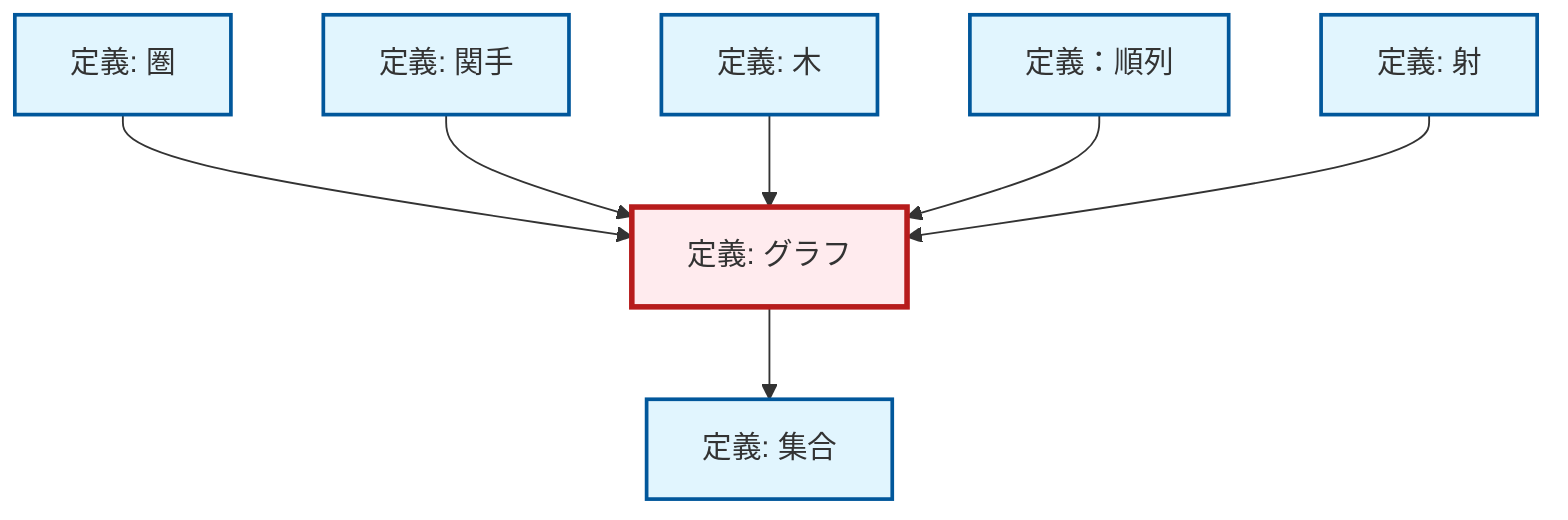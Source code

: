 graph TD
    classDef definition fill:#e1f5fe,stroke:#01579b,stroke-width:2px
    classDef theorem fill:#f3e5f5,stroke:#4a148c,stroke-width:2px
    classDef axiom fill:#fff3e0,stroke:#e65100,stroke-width:2px
    classDef example fill:#e8f5e9,stroke:#1b5e20,stroke-width:2px
    classDef current fill:#ffebee,stroke:#b71c1c,stroke-width:3px
    def-permutation["定義：順列"]:::definition
    def-set["定義: 集合"]:::definition
    def-morphism["定義: 射"]:::definition
    def-graph["定義: グラフ"]:::definition
    def-functor["定義: 関手"]:::definition
    def-tree["定義: 木"]:::definition
    def-category["定義: 圏"]:::definition
    def-category --> def-graph
    def-graph --> def-set
    def-functor --> def-graph
    def-tree --> def-graph
    def-permutation --> def-graph
    def-morphism --> def-graph
    class def-graph current